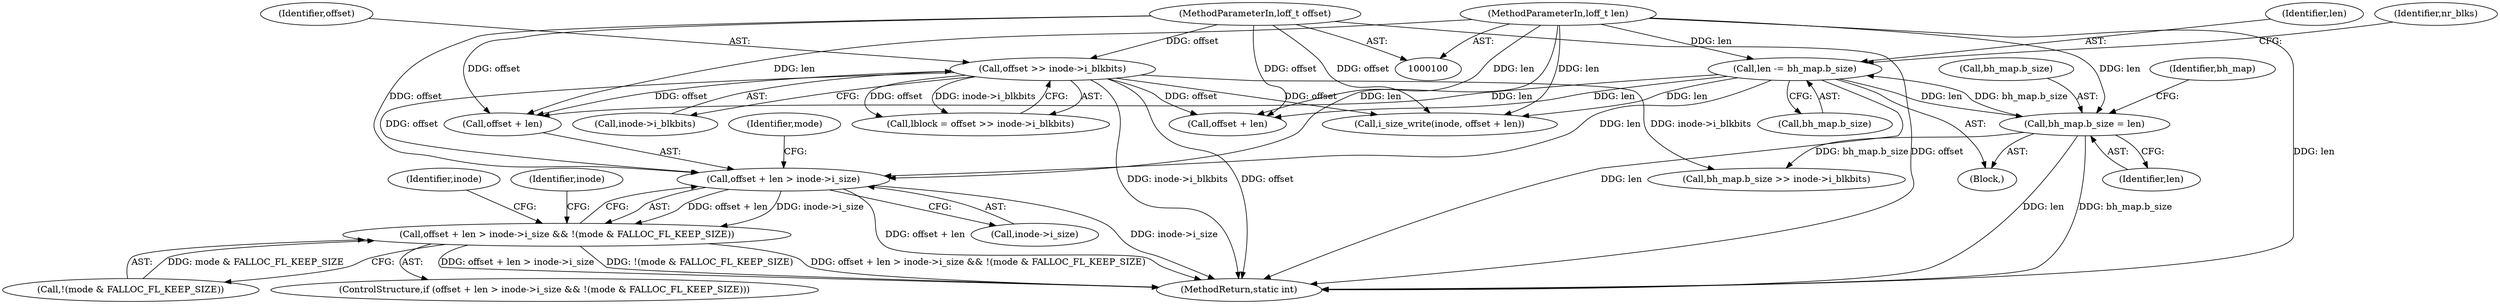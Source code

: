 digraph "0_linux_64dd153c83743af81f20924c6343652d731eeecb_1@pointer" {
"1000213" [label="(Call,offset + len > inode->i_size)"];
"1000117" [label="(Call,offset >> inode->i_blkbits)"];
"1000102" [label="(MethodParameterIn,loff_t offset)"];
"1000176" [label="(Call,len -= bh_map.b_size)"];
"1000156" [label="(Call,bh_map.b_size = len)"];
"1000103" [label="(MethodParameterIn,loff_t len)"];
"1000212" [label="(Call,offset + len > inode->i_size && !(mode & FALLOC_FL_KEEP_SIZE))"];
"1000103" [label="(MethodParameterIn,loff_t len)"];
"1000119" [label="(Call,inode->i_blkbits)"];
"1000211" [label="(ControlStructure,if (offset + len > inode->i_size && !(mode & FALLOC_FL_KEEP_SIZE)))"];
"1000154" [label="(Block,)"];
"1000224" [label="(Call,i_size_write(inode, offset + len))"];
"1000226" [label="(Call,offset + len)"];
"1000236" [label="(MethodReturn,static int)"];
"1000163" [label="(Identifier,bh_map)"];
"1000182" [label="(Identifier,nr_blks)"];
"1000230" [label="(Identifier,inode)"];
"1000217" [label="(Call,inode->i_size)"];
"1000222" [label="(Identifier,mode)"];
"1000177" [label="(Identifier,len)"];
"1000213" [label="(Call,offset + len > inode->i_size)"];
"1000220" [label="(Call,!(mode & FALLOC_FL_KEEP_SIZE))"];
"1000183" [label="(Call,bh_map.b_size >> inode->i_blkbits)"];
"1000176" [label="(Call,len -= bh_map.b_size)"];
"1000118" [label="(Identifier,offset)"];
"1000157" [label="(Call,bh_map.b_size)"];
"1000178" [label="(Call,bh_map.b_size)"];
"1000156" [label="(Call,bh_map.b_size = len)"];
"1000115" [label="(Call,lblock = offset >> inode->i_blkbits)"];
"1000214" [label="(Call,offset + len)"];
"1000212" [label="(Call,offset + len > inode->i_size && !(mode & FALLOC_FL_KEEP_SIZE))"];
"1000102" [label="(MethodParameterIn,loff_t offset)"];
"1000117" [label="(Call,offset >> inode->i_blkbits)"];
"1000160" [label="(Identifier,len)"];
"1000225" [label="(Identifier,inode)"];
"1000213" -> "1000212"  [label="AST: "];
"1000213" -> "1000217"  [label="CFG: "];
"1000214" -> "1000213"  [label="AST: "];
"1000217" -> "1000213"  [label="AST: "];
"1000222" -> "1000213"  [label="CFG: "];
"1000212" -> "1000213"  [label="CFG: "];
"1000213" -> "1000236"  [label="DDG: inode->i_size"];
"1000213" -> "1000236"  [label="DDG: offset + len"];
"1000213" -> "1000212"  [label="DDG: offset + len"];
"1000213" -> "1000212"  [label="DDG: inode->i_size"];
"1000117" -> "1000213"  [label="DDG: offset"];
"1000102" -> "1000213"  [label="DDG: offset"];
"1000176" -> "1000213"  [label="DDG: len"];
"1000103" -> "1000213"  [label="DDG: len"];
"1000117" -> "1000115"  [label="AST: "];
"1000117" -> "1000119"  [label="CFG: "];
"1000118" -> "1000117"  [label="AST: "];
"1000119" -> "1000117"  [label="AST: "];
"1000115" -> "1000117"  [label="CFG: "];
"1000117" -> "1000236"  [label="DDG: offset"];
"1000117" -> "1000236"  [label="DDG: inode->i_blkbits"];
"1000117" -> "1000115"  [label="DDG: offset"];
"1000117" -> "1000115"  [label="DDG: inode->i_blkbits"];
"1000102" -> "1000117"  [label="DDG: offset"];
"1000117" -> "1000183"  [label="DDG: inode->i_blkbits"];
"1000117" -> "1000214"  [label="DDG: offset"];
"1000117" -> "1000224"  [label="DDG: offset"];
"1000117" -> "1000226"  [label="DDG: offset"];
"1000102" -> "1000100"  [label="AST: "];
"1000102" -> "1000236"  [label="DDG: offset"];
"1000102" -> "1000214"  [label="DDG: offset"];
"1000102" -> "1000224"  [label="DDG: offset"];
"1000102" -> "1000226"  [label="DDG: offset"];
"1000176" -> "1000154"  [label="AST: "];
"1000176" -> "1000178"  [label="CFG: "];
"1000177" -> "1000176"  [label="AST: "];
"1000178" -> "1000176"  [label="AST: "];
"1000182" -> "1000176"  [label="CFG: "];
"1000176" -> "1000236"  [label="DDG: len"];
"1000176" -> "1000156"  [label="DDG: len"];
"1000156" -> "1000176"  [label="DDG: bh_map.b_size"];
"1000103" -> "1000176"  [label="DDG: len"];
"1000176" -> "1000214"  [label="DDG: len"];
"1000176" -> "1000224"  [label="DDG: len"];
"1000176" -> "1000226"  [label="DDG: len"];
"1000156" -> "1000154"  [label="AST: "];
"1000156" -> "1000160"  [label="CFG: "];
"1000157" -> "1000156"  [label="AST: "];
"1000160" -> "1000156"  [label="AST: "];
"1000163" -> "1000156"  [label="CFG: "];
"1000156" -> "1000236"  [label="DDG: bh_map.b_size"];
"1000156" -> "1000236"  [label="DDG: len"];
"1000103" -> "1000156"  [label="DDG: len"];
"1000156" -> "1000183"  [label="DDG: bh_map.b_size"];
"1000103" -> "1000100"  [label="AST: "];
"1000103" -> "1000236"  [label="DDG: len"];
"1000103" -> "1000214"  [label="DDG: len"];
"1000103" -> "1000224"  [label="DDG: len"];
"1000103" -> "1000226"  [label="DDG: len"];
"1000212" -> "1000211"  [label="AST: "];
"1000212" -> "1000220"  [label="CFG: "];
"1000220" -> "1000212"  [label="AST: "];
"1000225" -> "1000212"  [label="CFG: "];
"1000230" -> "1000212"  [label="CFG: "];
"1000212" -> "1000236"  [label="DDG: offset + len > inode->i_size && !(mode & FALLOC_FL_KEEP_SIZE)"];
"1000212" -> "1000236"  [label="DDG: offset + len > inode->i_size"];
"1000212" -> "1000236"  [label="DDG: !(mode & FALLOC_FL_KEEP_SIZE)"];
"1000220" -> "1000212"  [label="DDG: mode & FALLOC_FL_KEEP_SIZE"];
}
